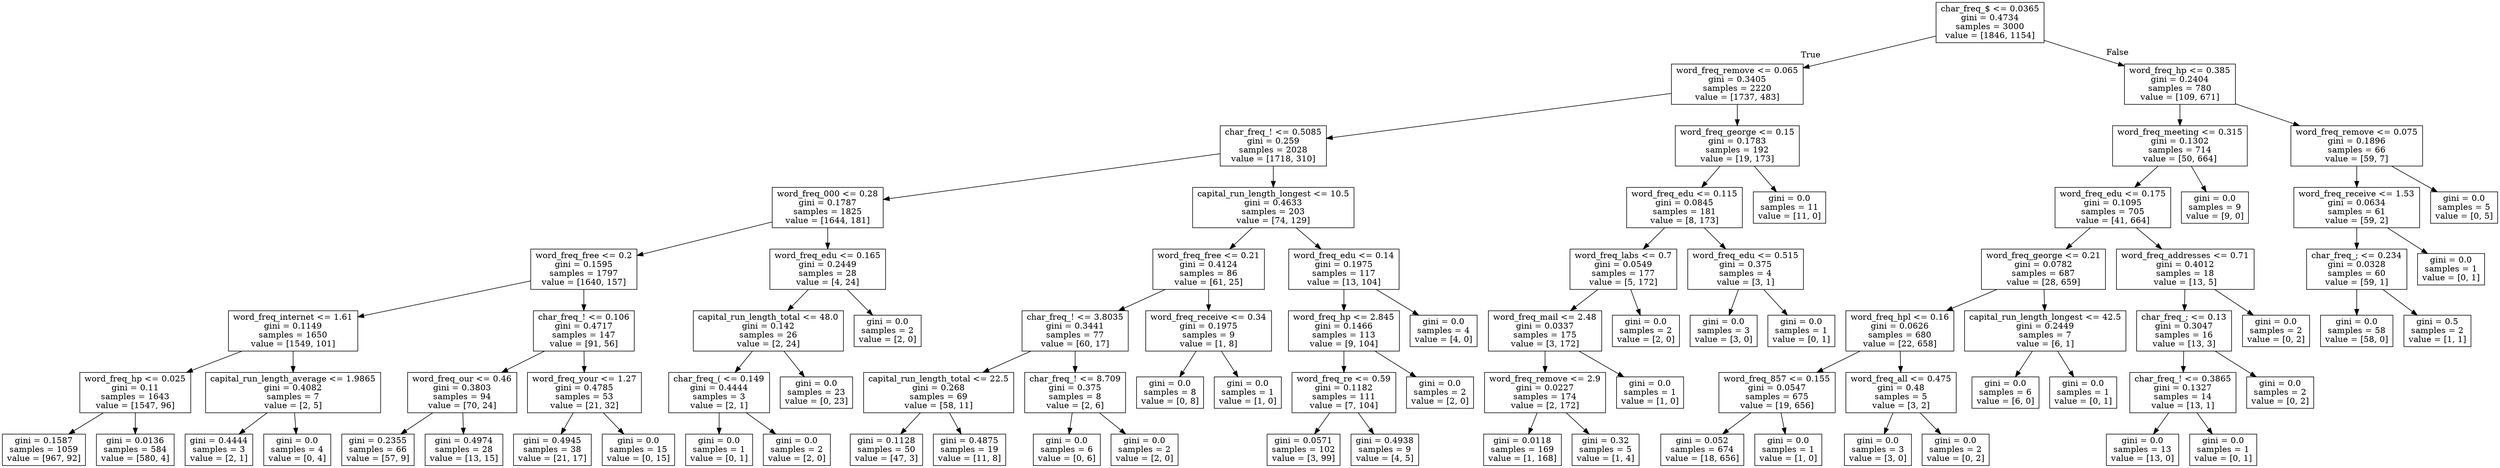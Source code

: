 digraph Tree {
node [shape=box] ;
0 [label="char_freq_$ <= 0.0365\ngini = 0.4734\nsamples = 3000\nvalue = [1846, 1154]"] ;
1 [label="word_freq_remove <= 0.065\ngini = 0.3405\nsamples = 2220\nvalue = [1737, 483]"] ;
0 -> 1 [labeldistance=2.5, labelangle=45, headlabel="True"] ;
2 [label="char_freq_! <= 0.5085\ngini = 0.259\nsamples = 2028\nvalue = [1718, 310]"] ;
1 -> 2 ;
3 [label="word_freq_000 <= 0.28\ngini = 0.1787\nsamples = 1825\nvalue = [1644, 181]"] ;
2 -> 3 ;
4 [label="word_freq_free <= 0.2\ngini = 0.1595\nsamples = 1797\nvalue = [1640, 157]"] ;
3 -> 4 ;
5 [label="word_freq_internet <= 1.61\ngini = 0.1149\nsamples = 1650\nvalue = [1549, 101]"] ;
4 -> 5 ;
6 [label="word_freq_hp <= 0.025\ngini = 0.11\nsamples = 1643\nvalue = [1547, 96]"] ;
5 -> 6 ;
7 [label="gini = 0.1587\nsamples = 1059\nvalue = [967, 92]"] ;
6 -> 7 ;
8 [label="gini = 0.0136\nsamples = 584\nvalue = [580, 4]"] ;
6 -> 8 ;
9 [label="capital_run_length_average <= 1.9865\ngini = 0.4082\nsamples = 7\nvalue = [2, 5]"] ;
5 -> 9 ;
10 [label="gini = 0.4444\nsamples = 3\nvalue = [2, 1]"] ;
9 -> 10 ;
11 [label="gini = 0.0\nsamples = 4\nvalue = [0, 4]"] ;
9 -> 11 ;
12 [label="char_freq_! <= 0.106\ngini = 0.4717\nsamples = 147\nvalue = [91, 56]"] ;
4 -> 12 ;
13 [label="word_freq_our <= 0.46\ngini = 0.3803\nsamples = 94\nvalue = [70, 24]"] ;
12 -> 13 ;
14 [label="gini = 0.2355\nsamples = 66\nvalue = [57, 9]"] ;
13 -> 14 ;
15 [label="gini = 0.4974\nsamples = 28\nvalue = [13, 15]"] ;
13 -> 15 ;
16 [label="word_freq_your <= 1.27\ngini = 0.4785\nsamples = 53\nvalue = [21, 32]"] ;
12 -> 16 ;
17 [label="gini = 0.4945\nsamples = 38\nvalue = [21, 17]"] ;
16 -> 17 ;
18 [label="gini = 0.0\nsamples = 15\nvalue = [0, 15]"] ;
16 -> 18 ;
19 [label="word_freq_edu <= 0.165\ngini = 0.2449\nsamples = 28\nvalue = [4, 24]"] ;
3 -> 19 ;
20 [label="capital_run_length_total <= 48.0\ngini = 0.142\nsamples = 26\nvalue = [2, 24]"] ;
19 -> 20 ;
21 [label="char_freq_( <= 0.149\ngini = 0.4444\nsamples = 3\nvalue = [2, 1]"] ;
20 -> 21 ;
22 [label="gini = 0.0\nsamples = 1\nvalue = [0, 1]"] ;
21 -> 22 ;
23 [label="gini = 0.0\nsamples = 2\nvalue = [2, 0]"] ;
21 -> 23 ;
24 [label="gini = 0.0\nsamples = 23\nvalue = [0, 23]"] ;
20 -> 24 ;
25 [label="gini = 0.0\nsamples = 2\nvalue = [2, 0]"] ;
19 -> 25 ;
26 [label="capital_run_length_longest <= 10.5\ngini = 0.4633\nsamples = 203\nvalue = [74, 129]"] ;
2 -> 26 ;
27 [label="word_freq_free <= 0.21\ngini = 0.4124\nsamples = 86\nvalue = [61, 25]"] ;
26 -> 27 ;
28 [label="char_freq_! <= 3.8035\ngini = 0.3441\nsamples = 77\nvalue = [60, 17]"] ;
27 -> 28 ;
29 [label="capital_run_length_total <= 22.5\ngini = 0.268\nsamples = 69\nvalue = [58, 11]"] ;
28 -> 29 ;
30 [label="gini = 0.1128\nsamples = 50\nvalue = [47, 3]"] ;
29 -> 30 ;
31 [label="gini = 0.4875\nsamples = 19\nvalue = [11, 8]"] ;
29 -> 31 ;
32 [label="char_freq_! <= 8.709\ngini = 0.375\nsamples = 8\nvalue = [2, 6]"] ;
28 -> 32 ;
33 [label="gini = 0.0\nsamples = 6\nvalue = [0, 6]"] ;
32 -> 33 ;
34 [label="gini = 0.0\nsamples = 2\nvalue = [2, 0]"] ;
32 -> 34 ;
35 [label="word_freq_receive <= 0.34\ngini = 0.1975\nsamples = 9\nvalue = [1, 8]"] ;
27 -> 35 ;
36 [label="gini = 0.0\nsamples = 8\nvalue = [0, 8]"] ;
35 -> 36 ;
37 [label="gini = 0.0\nsamples = 1\nvalue = [1, 0]"] ;
35 -> 37 ;
38 [label="word_freq_edu <= 0.14\ngini = 0.1975\nsamples = 117\nvalue = [13, 104]"] ;
26 -> 38 ;
39 [label="word_freq_hp <= 2.845\ngini = 0.1466\nsamples = 113\nvalue = [9, 104]"] ;
38 -> 39 ;
40 [label="word_freq_re <= 0.59\ngini = 0.1182\nsamples = 111\nvalue = [7, 104]"] ;
39 -> 40 ;
41 [label="gini = 0.0571\nsamples = 102\nvalue = [3, 99]"] ;
40 -> 41 ;
42 [label="gini = 0.4938\nsamples = 9\nvalue = [4, 5]"] ;
40 -> 42 ;
43 [label="gini = 0.0\nsamples = 2\nvalue = [2, 0]"] ;
39 -> 43 ;
44 [label="gini = 0.0\nsamples = 4\nvalue = [4, 0]"] ;
38 -> 44 ;
45 [label="word_freq_george <= 0.15\ngini = 0.1783\nsamples = 192\nvalue = [19, 173]"] ;
1 -> 45 ;
46 [label="word_freq_edu <= 0.115\ngini = 0.0845\nsamples = 181\nvalue = [8, 173]"] ;
45 -> 46 ;
47 [label="word_freq_labs <= 0.7\ngini = 0.0549\nsamples = 177\nvalue = [5, 172]"] ;
46 -> 47 ;
48 [label="word_freq_mail <= 2.48\ngini = 0.0337\nsamples = 175\nvalue = [3, 172]"] ;
47 -> 48 ;
49 [label="word_freq_remove <= 2.9\ngini = 0.0227\nsamples = 174\nvalue = [2, 172]"] ;
48 -> 49 ;
50 [label="gini = 0.0118\nsamples = 169\nvalue = [1, 168]"] ;
49 -> 50 ;
51 [label="gini = 0.32\nsamples = 5\nvalue = [1, 4]"] ;
49 -> 51 ;
52 [label="gini = 0.0\nsamples = 1\nvalue = [1, 0]"] ;
48 -> 52 ;
53 [label="gini = 0.0\nsamples = 2\nvalue = [2, 0]"] ;
47 -> 53 ;
54 [label="word_freq_edu <= 0.515\ngini = 0.375\nsamples = 4\nvalue = [3, 1]"] ;
46 -> 54 ;
55 [label="gini = 0.0\nsamples = 3\nvalue = [3, 0]"] ;
54 -> 55 ;
56 [label="gini = 0.0\nsamples = 1\nvalue = [0, 1]"] ;
54 -> 56 ;
57 [label="gini = 0.0\nsamples = 11\nvalue = [11, 0]"] ;
45 -> 57 ;
58 [label="word_freq_hp <= 0.385\ngini = 0.2404\nsamples = 780\nvalue = [109, 671]"] ;
0 -> 58 [labeldistance=2.5, labelangle=-45, headlabel="False"] ;
59 [label="word_freq_meeting <= 0.315\ngini = 0.1302\nsamples = 714\nvalue = [50, 664]"] ;
58 -> 59 ;
60 [label="word_freq_edu <= 0.175\ngini = 0.1095\nsamples = 705\nvalue = [41, 664]"] ;
59 -> 60 ;
61 [label="word_freq_george <= 0.21\ngini = 0.0782\nsamples = 687\nvalue = [28, 659]"] ;
60 -> 61 ;
62 [label="word_freq_hpl <= 0.16\ngini = 0.0626\nsamples = 680\nvalue = [22, 658]"] ;
61 -> 62 ;
63 [label="word_freq_857 <= 0.155\ngini = 0.0547\nsamples = 675\nvalue = [19, 656]"] ;
62 -> 63 ;
64 [label="gini = 0.052\nsamples = 674\nvalue = [18, 656]"] ;
63 -> 64 ;
65 [label="gini = 0.0\nsamples = 1\nvalue = [1, 0]"] ;
63 -> 65 ;
66 [label="word_freq_all <= 0.475\ngini = 0.48\nsamples = 5\nvalue = [3, 2]"] ;
62 -> 66 ;
67 [label="gini = 0.0\nsamples = 3\nvalue = [3, 0]"] ;
66 -> 67 ;
68 [label="gini = 0.0\nsamples = 2\nvalue = [0, 2]"] ;
66 -> 68 ;
69 [label="capital_run_length_longest <= 42.5\ngini = 0.2449\nsamples = 7\nvalue = [6, 1]"] ;
61 -> 69 ;
70 [label="gini = 0.0\nsamples = 6\nvalue = [6, 0]"] ;
69 -> 70 ;
71 [label="gini = 0.0\nsamples = 1\nvalue = [0, 1]"] ;
69 -> 71 ;
72 [label="word_freq_addresses <= 0.71\ngini = 0.4012\nsamples = 18\nvalue = [13, 5]"] ;
60 -> 72 ;
73 [label="char_freq_; <= 0.13\ngini = 0.3047\nsamples = 16\nvalue = [13, 3]"] ;
72 -> 73 ;
74 [label="char_freq_! <= 0.3865\ngini = 0.1327\nsamples = 14\nvalue = [13, 1]"] ;
73 -> 74 ;
75 [label="gini = 0.0\nsamples = 13\nvalue = [13, 0]"] ;
74 -> 75 ;
76 [label="gini = 0.0\nsamples = 1\nvalue = [0, 1]"] ;
74 -> 76 ;
77 [label="gini = 0.0\nsamples = 2\nvalue = [0, 2]"] ;
73 -> 77 ;
78 [label="gini = 0.0\nsamples = 2\nvalue = [0, 2]"] ;
72 -> 78 ;
79 [label="gini = 0.0\nsamples = 9\nvalue = [9, 0]"] ;
59 -> 79 ;
80 [label="word_freq_remove <= 0.075\ngini = 0.1896\nsamples = 66\nvalue = [59, 7]"] ;
58 -> 80 ;
81 [label="word_freq_receive <= 1.53\ngini = 0.0634\nsamples = 61\nvalue = [59, 2]"] ;
80 -> 81 ;
82 [label="char_freq_; <= 0.234\ngini = 0.0328\nsamples = 60\nvalue = [59, 1]"] ;
81 -> 82 ;
83 [label="gini = 0.0\nsamples = 58\nvalue = [58, 0]"] ;
82 -> 83 ;
84 [label="gini = 0.5\nsamples = 2\nvalue = [1, 1]"] ;
82 -> 84 ;
85 [label="gini = 0.0\nsamples = 1\nvalue = [0, 1]"] ;
81 -> 85 ;
86 [label="gini = 0.0\nsamples = 5\nvalue = [0, 5]"] ;
80 -> 86 ;
}
